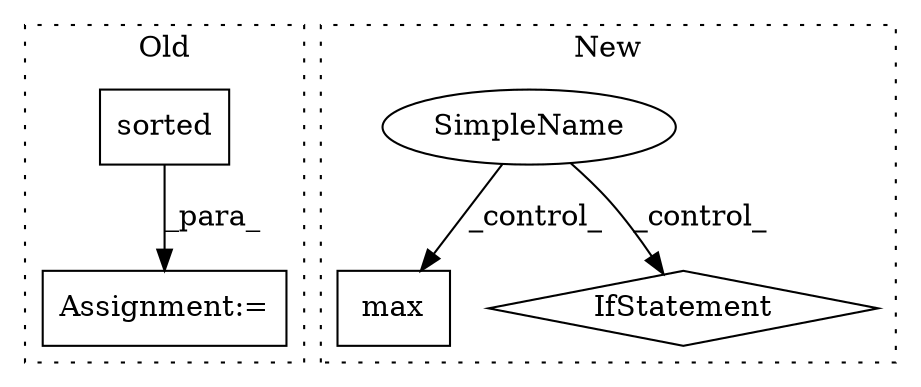 digraph G {
subgraph cluster0 {
1 [label="sorted" a="32" s="3079,3125" l="7,1" shape="box"];
3 [label="Assignment:=" a="7" s="3078" l="1" shape="box"];
label = "Old";
style="dotted";
}
subgraph cluster1 {
2 [label="max" a="32" s="3569,3693" l="13,-3" shape="box"];
4 [label="SimpleName" a="42" s="" l="" shape="ellipse"];
5 [label="IfStatement" a="25" s="3250,3286" l="4,2" shape="diamond"];
label = "New";
style="dotted";
}
1 -> 3 [label="_para_"];
4 -> 5 [label="_control_"];
4 -> 2 [label="_control_"];
}